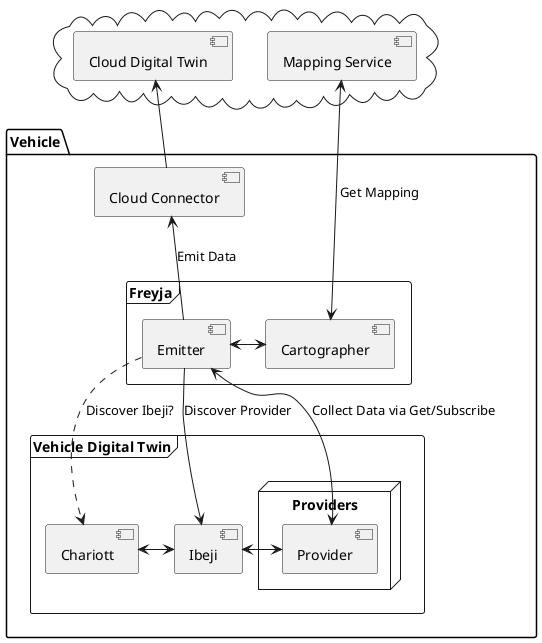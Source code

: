 @startuml

cloud {
    [Cloud Digital Twin]
    [Mapping Service]
}

package "Vehicle" {
    frame "Freyja" {
        [Cartographer]
        [Emitter]
    }

    frame "Vehicle Digital Twin" {
        [Chariott]
        [Ibeji]
        node "Providers" {
            [Provider]
        }
    }

    [Cloud Connector]
}

[Cartographer] <-l-> [Emitter]
[Emitter] -u-> [Cloud Connector] : Emit Data
[Cartographer] <-u-> [Mapping Service] : Get Mapping
[Cloud Connector] -u-> [Cloud Digital Twin]
[Emitter] .d.> [Chariott] : Discover Ibeji?
[Emitter] -d-> [Ibeji] : Discover Provider
[Emitter] <-d-> [Provider] : Collect Data via Get/Subscribe
[Chariott] <-r-> [Ibeji]
[Ibeji] <-r-> [Provider]

@enduml
